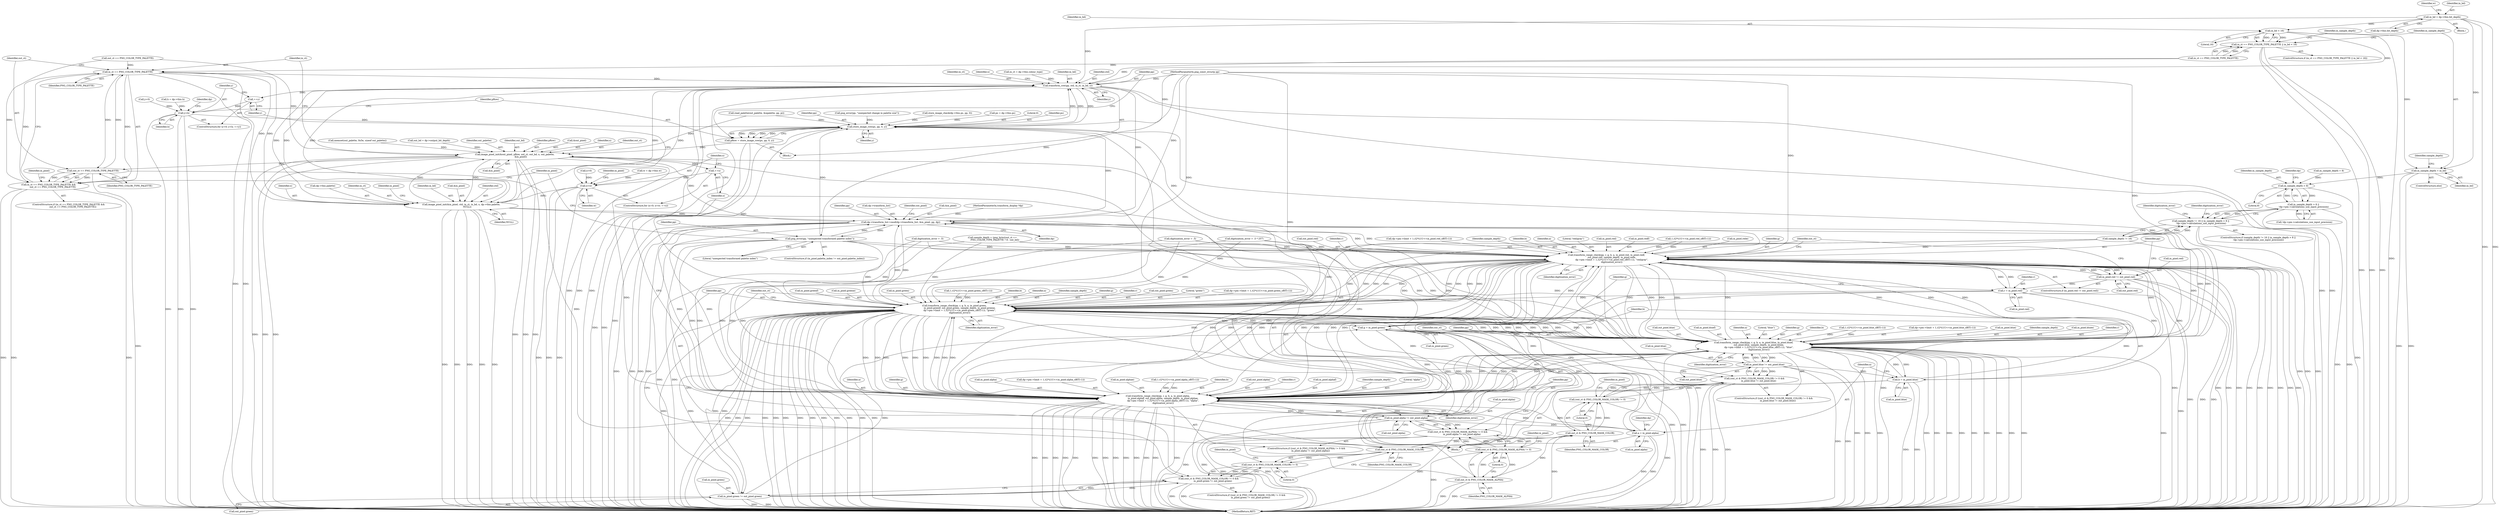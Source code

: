 digraph "0_Android_9d4853418ab2f754c2b63e091c29c5529b8b86ca_148@pointer" {
"1000138" [label="(Call,in_bd = dp->this.bit_depth)"];
"1000282" [label="(Call,in_bd < 16)"];
"1000278" [label="(Call,in_ct == PNG_COLOR_TYPE_PALETTE || in_bd < 16)"];
"1000289" [label="(Call,in_sample_depth = in_bd)"];
"1000298" [label="(Call,in_sample_depth > 8)"];
"1000297" [label="(Call,in_sample_depth > 8 ||\n !dp->pm->calculations_use_input_precision)"];
"1000293" [label="(Call,sample_depth != 16 || in_sample_depth > 8 ||\n !dp->pm->calculations_use_input_precision)"];
"1000336" [label="(Call,transform_row(pp, std, in_ct, in_bd, y))"];
"1000323" [label="(Call,++y)"];
"1000320" [label="(Call,y<h)"];
"1000329" [label="(Call,store_image_row(ps, pp, 0, y))"];
"1000327" [label="(Call,pRow = store_image_row(ps, pp, 0, y))"];
"1000426" [label="(Call,image_pixel_init(&out_pixel, pRow, out_ct, out_bd, x, out_palette,\n                 &in_pixel))"];
"1000349" [label="(Call,++x)"];
"1000346" [label="(Call,x<w)"];
"1000358" [label="(Call,image_pixel_init(&in_pixel, std, in_ct, in_bd, x, dp->this.palette,\n                 NULL))"];
"1000418" [label="(Call,dp->transform_list->mod(dp->transform_list, &in_pixel, pp, dp))"];
"1000453" [label="(Call,png_error(pp, \"unexpected transformed palette index\"))"];
"1000464" [label="(Call,transform_range_check(pp, r, g, b, a, in_pixel.red, in_pixel.redf,\n               out_pixel.red, sample_depth, in_pixel.rede,\n               dp->pm->limit + 1./(2*((1U<<in_pixel.red_sBIT)-1)), \"red/gray\",\n               digitization_error))"];
"1000398" [label="(Call,r = in_pixel.red)"];
"1000516" [label="(Call,transform_range_check(pp, r, g, b, a, in_pixel.green,\n               in_pixel.greenf, out_pixel.green, sample_depth, in_pixel.greene,\n               dp->pm->limit + 1./(2*((1U<<in_pixel.green_sBIT)-1)), \"green\",\n               digitization_error))"];
"1000403" [label="(Call,g = in_pixel.green)"];
"1000568" [label="(Call,transform_range_check(pp, r, g, b, a, in_pixel.blue, in_pixel.bluef,\n               out_pixel.blue, sample_depth, in_pixel.bluee,\n               dp->pm->limit + 1./(2*((1U<<in_pixel.blue_sBIT)-1)), \"blue\",\n               digitization_error))"];
"1000408" [label="(Call,b = in_pixel.blue)"];
"1000620" [label="(Call,transform_range_check(pp, r, g, b, a, in_pixel.alpha,\n               in_pixel.alphaf, out_pixel.alpha, sample_depth, in_pixel.alphae,\n               dp->pm->limit + 1./(2*((1U<<in_pixel.alpha_sBIT)-1)), \"alpha\",\n               digitization_error))"];
"1000413" [label="(Call,a = in_pixel.alpha)"];
"1000613" [label="(Call,in_pixel.alpha != out_pixel.alpha)"];
"1000607" [label="(Call,(out_ct & PNG_COLOR_MASK_ALPHA) != 0 &&\n            in_pixel.alpha != out_pixel.alpha)"];
"1000561" [label="(Call,in_pixel.blue != out_pixel.blue)"];
"1000555" [label="(Call,(out_ct & PNG_COLOR_MASK_COLOR) != 0 &&\n            in_pixel.blue != out_pixel.blue)"];
"1000509" [label="(Call,in_pixel.green != out_pixel.green)"];
"1000503" [label="(Call,(out_ct & PNG_COLOR_MASK_COLOR) != 0 &&\n            in_pixel.green != out_pixel.green)"];
"1000457" [label="(Call,in_pixel.red != out_pixel.red)"];
"1000438" [label="(Call,in_ct == PNG_COLOR_TYPE_PALETTE)"];
"1000437" [label="(Call,in_ct == PNG_COLOR_TYPE_PALETTE &&\n            out_ct == PNG_COLOR_TYPE_PALETTE)"];
"1000441" [label="(Call,out_ct == PNG_COLOR_TYPE_PALETTE)"];
"1000505" [label="(Call,out_ct & PNG_COLOR_MASK_COLOR)"];
"1000504" [label="(Call,(out_ct & PNG_COLOR_MASK_COLOR) != 0)"];
"1000557" [label="(Call,out_ct & PNG_COLOR_MASK_COLOR)"];
"1000556" [label="(Call,(out_ct & PNG_COLOR_MASK_COLOR) != 0)"];
"1000609" [label="(Call,out_ct & PNG_COLOR_MASK_ALPHA)"];
"1000608" [label="(Call,(out_ct & PNG_COLOR_MASK_ALPHA) != 0)"];
"1000288" [label="(ControlStructure,else)"];
"1000300" [label="(Literal,8)"];
"1000301" [label="(Call,!dp->pm->calculations_use_input_precision)"];
"1000333" [label="(Identifier,y)"];
"1000580" [label="(Call,out_pixel.blue)"];
"1000556" [label="(Call,(out_ct & PNG_COLOR_MASK_COLOR) != 0)"];
"1000458" [label="(Call,in_pixel.red)"];
"1000467" [label="(Identifier,g)"];
"1000140" [label="(Call,dp->this.bit_depth)"];
"1000365" [label="(Call,dp->this.palette)"];
"1000327" [label="(Call,pRow = store_image_row(ps, pp, 0, y))"];
"1000320" [label="(Call,y<h)"];
"1000617" [label="(Call,out_pixel.alpha)"];
"1000507" [label="(Identifier,PNG_COLOR_MASK_COLOR)"];
"1000408" [label="(Call,b = in_pixel.blue)"];
"1000341" [label="(Identifier,y)"];
"1000427" [label="(Call,&out_pixel)"];
"1000476" [label="(Call,out_pixel.red)"];
"1000513" [label="(Call,out_pixel.green)"];
"1000568" [label="(Call,transform_range_check(pp, r, g, b, a, in_pixel.blue, in_pixel.bluef,\n               out_pixel.blue, sample_depth, in_pixel.bluee,\n               dp->pm->limit + 1./(2*((1U<<in_pixel.blue_sBIT)-1)), \"blue\",\n               digitization_error))"];
"1000311" [label="(Call,digitization_error = .5 * 257)"];
"1000625" [label="(Identifier,a)"];
"1000506" [label="(Identifier,out_ct)"];
"1000434" [label="(Call,&in_pixel)"];
"1000615" [label="(Identifier,in_pixel)"];
"1000563" [label="(Identifier,in_pixel)"];
"1000238" [label="(Call,out_ct == PNG_COLOR_TYPE_PALETTE)"];
"1000516" [label="(Call,transform_range_check(pp, r, g, b, a, in_pixel.green,\n               in_pixel.greenf, out_pixel.green, sample_depth, in_pixel.greene,\n               dp->pm->limit + 1./(2*((1U<<in_pixel.green_sBIT)-1)), \"green\",\n               digitization_error))"];
"1000317" [label="(Call,y=0)"];
"1000295" [label="(Identifier,sample_depth)"];
"1000541" [label="(Call,1./(2*((1U<<in_pixel.green_sBIT)-1)))"];
"1000349" [label="(Call,++x)"];
"1000293" [label="(Call,sample_depth != 16 || in_sample_depth > 8 ||\n !dp->pm->calculations_use_input_precision)"];
"1000561" [label="(Call,in_pixel.blue != out_pixel.blue)"];
"1000466" [label="(Identifier,r)"];
"1000249" [label="(Call,read_palette(out_palette, &npalette, pp, pi))"];
"1000121" [label="(Block,)"];
"1000614" [label="(Call,in_pixel.alpha)"];
"1000520" [label="(Identifier,b)"];
"1000577" [label="(Call,in_pixel.bluef)"];
"1000461" [label="(Call,out_pixel.red)"];
"1000323" [label="(Call,++y)"];
"1000662" [label="(Identifier,dp)"];
"1000432" [label="(Identifier,x)"];
"1000337" [label="(Identifier,pp)"];
"1000290" [label="(Identifier,in_sample_depth)"];
"1000322" [label="(Identifier,h)"];
"1000611" [label="(Identifier,PNG_COLOR_MASK_ALPHA)"];
"1000400" [label="(Call,in_pixel.red)"];
"1000266" [label="(Call,digitization_error = .5)"];
"1000483" [label="(Call,dp->pm->limit + 1./(2*((1U<<in_pixel.red_sBIT)-1)))"];
"1000573" [label="(Identifier,a)"];
"1000465" [label="(Identifier,pp)"];
"1000284" [label="(Literal,16)"];
"1000604" [label="(Literal,\"blue\")"];
"1000346" [label="(Call,x<w)"];
"1000362" [label="(Identifier,in_ct)"];
"1000294" [label="(Call,sample_depth != 16)"];
"1000623" [label="(Identifier,g)"];
"1000555" [label="(Call,(out_ct & PNG_COLOR_MASK_COLOR) != 0 &&\n            in_pixel.blue != out_pixel.blue)"];
"1000331" [label="(Identifier,pp)"];
"1000263" [label="(Call,png_error(pp, \"unexpected change in palette size\"))"];
"1000479" [label="(Identifier,sample_depth)"];
"1000621" [label="(Identifier,pp)"];
"1000229" [label="(Call,store_image_check(dp->this.ps, pp, 0))"];
"1000571" [label="(Identifier,g)"];
"1000437" [label="(Call,in_ct == PNG_COLOR_TYPE_PALETTE &&\n            out_ct == PNG_COLOR_TYPE_PALETTE)"];
"1000626" [label="(Call,in_pixel.alpha)"];
"1000440" [label="(Identifier,PNG_COLOR_TYPE_PALETTE)"];
"1000442" [label="(Identifier,out_ct)"];
"1000443" [label="(Identifier,PNG_COLOR_TYPE_PALETTE)"];
"1000358" [label="(Call,image_pixel_init(&in_pixel, std, in_ct, in_bd, x, dp->this.palette,\n                 NULL))"];
"1000572" [label="(Identifier,b)"];
"1000639" [label="(Call,dp->pm->limit + 1./(2*((1U<<in_pixel.alpha_sBIT)-1)))"];
"1000410" [label="(Call,in_pixel.blue)"];
"1000511" [label="(Identifier,in_pixel)"];
"1000321" [label="(Identifier,y)"];
"1000455" [label="(Literal,\"unexpected transformed palette index\")"];
"1000343" [label="(Call,x=0)"];
"1000593" [label="(Call,1./(2*((1U<<in_pixel.blue_sBIT)-1)))"];
"1000328" [label="(Identifier,pRow)"];
"1000278" [label="(Call,in_ct == PNG_COLOR_TYPE_PALETTE || in_bd < 16)"];
"1000502" [label="(ControlStructure,if ((out_ct & PNG_COLOR_MASK_COLOR) != 0 &&\n            in_pixel.green != out_pixel.green))"];
"1000298" [label="(Call,in_sample_depth > 8)"];
"1000424" [label="(Identifier,pp)"];
"1000439" [label="(Identifier,in_ct)"];
"1000558" [label="(Identifier,out_ct)"];
"1000553" [label="(Identifier,digitization_error)"];
"1000430" [label="(Identifier,out_ct)"];
"1000468" [label="(Identifier,b)"];
"1000510" [label="(Call,in_pixel.green)"];
"1000272" [label="(Call,memset(out_palette, 0x5e, sizeof out_palette))"];
"1000667" [label="(MethodReturn,RET)"];
"1000419" [label="(Call,dp->transform_list)"];
"1000168" [label="(Call,out_bd = dp->output_bit_depth)"];
"1000297" [label="(Call,in_sample_depth > 8 ||\n !dp->pm->calculations_use_input_precision)"];
"1000373" [label="(Identifier,in_pixel)"];
"1000501" [label="(Identifier,digitization_error)"];
"1000587" [label="(Call,dp->pm->limit + 1./(2*((1U<<in_pixel.blue_sBIT)-1)))"];
"1000636" [label="(Call,in_pixel.alphae)"];
"1000517" [label="(Identifier,pp)"];
"1000360" [label="(Identifier,in_pixel)"];
"1000282" [label="(Call,in_bd < 16)"];
"1000147" [label="(Identifier,w)"];
"1000370" [label="(Identifier,NULL)"];
"1000344" [label="(Identifier,x)"];
"1000329" [label="(Call,store_image_row(ps, pp, 0, y))"];
"1000363" [label="(Identifier,in_bd)"];
"1000521" [label="(Identifier,a)"];
"1000531" [label="(Identifier,sample_depth)"];
"1000554" [label="(ControlStructure,if ((out_ct & PNG_COLOR_MASK_COLOR) != 0 &&\n            in_pixel.blue != out_pixel.blue))"];
"1000503" [label="(Call,(out_ct & PNG_COLOR_MASK_COLOR) != 0 &&\n            in_pixel.green != out_pixel.green)"];
"1000415" [label="(Call,in_pixel.alpha)"];
"1000289" [label="(Call,in_sample_depth = in_bd)"];
"1000425" [label="(Identifier,dp)"];
"1000420" [label="(Identifier,dp)"];
"1000519" [label="(Identifier,g)"];
"1000130" [label="(Call,in_ct = dp->this.colour_type)"];
"1000347" [label="(Identifier,x)"];
"1000146" [label="(Call,w = dp->this.w)"];
"1000518" [label="(Identifier,r)"];
"1000340" [label="(Identifier,in_bd)"];
"1000433" [label="(Identifier,out_palette)"];
"1000459" [label="(Identifier,in_pixel)"];
"1000414" [label="(Identifier,a)"];
"1000139" [label="(Identifier,in_bd)"];
"1000426" [label="(Call,image_pixel_init(&out_pixel, pRow, out_ct, out_bd, x, out_palette,\n                 &in_pixel))"];
"1000348" [label="(Identifier,w)"];
"1000409" [label="(Identifier,b)"];
"1000606" [label="(ControlStructure,if ((out_ct & PNG_COLOR_MASK_ALPHA) != 0 &&\n            in_pixel.alpha != out_pixel.alpha))"];
"1000413" [label="(Call,a = in_pixel.alpha)"];
"1000445" [label="(ControlStructure,if (in_pixel.palette_index != out_pixel.palette_index))"];
"1000403" [label="(Call,g = in_pixel.green)"];
"1000645" [label="(Call,1./(2*((1U<<in_pixel.alpha_sBIT)-1)))"];
"1000505" [label="(Call,out_ct & PNG_COLOR_MASK_COLOR)"];
"1000338" [label="(Identifier,std)"];
"1000612" [label="(Literal,0)"];
"1000119" [label="(MethodParameterIn,png_const_structp pp)"];
"1000418" [label="(Call,dp->transform_list->mod(dp->transform_list, &in_pixel, pp, dp))"];
"1000299" [label="(Identifier,in_sample_depth)"];
"1000283" [label="(Identifier,in_bd)"];
"1000469" [label="(Identifier,a)"];
"1000500" [label="(Literal,\"red/gray\")"];
"1000509" [label="(Call,in_pixel.green != out_pixel.green)"];
"1000399" [label="(Identifier,r)"];
"1000431" [label="(Identifier,out_bd)"];
"1000620" [label="(Call,transform_range_check(pp, r, g, b, a, in_pixel.alpha,\n               in_pixel.alphaf, out_pixel.alpha, sample_depth, in_pixel.alphae,\n               dp->pm->limit + 1./(2*((1U<<in_pixel.alpha_sBIT)-1)), \"alpha\",\n               digitization_error))"];
"1000528" [label="(Call,out_pixel.green)"];
"1000552" [label="(Literal,\"green\")"];
"1000339" [label="(Identifier,in_ct)"];
"1000324" [label="(Identifier,y)"];
"1000470" [label="(Call,in_pixel.red)"];
"1000359" [label="(Call,&in_pixel)"];
"1000624" [label="(Identifier,b)"];
"1000632" [label="(Call,out_pixel.alpha)"];
"1000562" [label="(Call,in_pixel.blue)"];
"1000304" [label="(Identifier,dp)"];
"1000404" [label="(Identifier,g)"];
"1000560" [label="(Literal,0)"];
"1000428" [label="(Identifier,out_pixel)"];
"1000325" [label="(Block,)"];
"1000622" [label="(Identifier,r)"];
"1000473" [label="(Call,in_pixel.redf)"];
"1000565" [label="(Call,out_pixel.blue)"];
"1000307" [label="(Call,digitization_error = .5)"];
"1000422" [label="(Call,&in_pixel)"];
"1000138" [label="(Call,in_bd = dp->this.bit_depth)"];
"1000350" [label="(Identifier,x)"];
"1000429" [label="(Identifier,pRow)"];
"1000629" [label="(Call,in_pixel.alphaf)"];
"1000557" [label="(Call,out_ct & PNG_COLOR_MASK_COLOR)"];
"1000174" [label="(Call,sample_depth = (png_byte)(out_ct ==\n       PNG_COLOR_TYPE_PALETTE ? 8 : out_bd))"];
"1000535" [label="(Call,dp->pm->limit + 1./(2*((1U<<in_pixel.green_sBIT)-1)))"];
"1000574" [label="(Call,in_pixel.blue)"];
"1000525" [label="(Call,in_pixel.greenf)"];
"1000285" [label="(Call,in_sample_depth = 8)"];
"1000292" [label="(ControlStructure,if (sample_depth != 16 || in_sample_depth > 8 ||\n !dp->pm->calculations_use_input_precision))"];
"1000610" [label="(Identifier,out_ct)"];
"1000657" [label="(Identifier,digitization_error)"];
"1000448" [label="(Identifier,in_pixel)"];
"1000456" [label="(ControlStructure,if (in_pixel.red != out_pixel.red))"];
"1000291" [label="(Identifier,in_bd)"];
"1000342" [label="(ControlStructure,for (x=0; x<w; ++x))"];
"1000398" [label="(Call,r = in_pixel.red)"];
"1000583" [label="(Identifier,sample_depth)"];
"1000489" [label="(Call,1./(2*((1U<<in_pixel.red_sBIT)-1)))"];
"1000308" [label="(Identifier,digitization_error)"];
"1000504" [label="(Call,(out_ct & PNG_COLOR_MASK_COLOR) != 0)"];
"1000457" [label="(Call,in_pixel.red != out_pixel.red)"];
"1000405" [label="(Call,in_pixel.green)"];
"1000438" [label="(Call,in_ct == PNG_COLOR_TYPE_PALETTE)"];
"1000454" [label="(Identifier,pp)"];
"1000613" [label="(Call,in_pixel.alpha != out_pixel.alpha)"];
"1000635" [label="(Identifier,sample_depth)"];
"1000312" [label="(Identifier,digitization_error)"];
"1000609" [label="(Call,out_ct & PNG_COLOR_MASK_ALPHA)"];
"1000584" [label="(Call,in_pixel.bluee)"];
"1000453" [label="(Call,png_error(pp, \"unexpected transformed palette index\"))"];
"1000569" [label="(Identifier,pp)"];
"1000441" [label="(Call,out_ct == PNG_COLOR_TYPE_PALETTE)"];
"1000436" [label="(ControlStructure,if (in_ct == PNG_COLOR_TYPE_PALETTE &&\n            out_ct == PNG_COLOR_TYPE_PALETTE))"];
"1000122" [label="(Call,ps = dp->this.ps)"];
"1000605" [label="(Identifier,digitization_error)"];
"1000279" [label="(Call,in_ct == PNG_COLOR_TYPE_PALETTE)"];
"1000480" [label="(Call,in_pixel.rede)"];
"1000508" [label="(Literal,0)"];
"1000336" [label="(Call,transform_row(pp, std, in_ct, in_bd, y))"];
"1000464" [label="(Call,transform_range_check(pp, r, g, b, a, in_pixel.red, in_pixel.redf,\n               out_pixel.red, sample_depth, in_pixel.rede,\n               dp->pm->limit + 1./(2*((1U<<in_pixel.red_sBIT)-1)), \"red/gray\",\n               digitization_error))"];
"1000607" [label="(Call,(out_ct & PNG_COLOR_MASK_ALPHA) != 0 &&\n            in_pixel.alpha != out_pixel.alpha)"];
"1000570" [label="(Identifier,r)"];
"1000361" [label="(Identifier,std)"];
"1000286" [label="(Identifier,in_sample_depth)"];
"1000332" [label="(Literal,0)"];
"1000330" [label="(Identifier,ps)"];
"1000154" [label="(Call,h = dp->this.h)"];
"1000118" [label="(MethodParameterIn,transform_display *dp)"];
"1000559" [label="(Identifier,PNG_COLOR_MASK_COLOR)"];
"1000316" [label="(ControlStructure,for (y=0; y<h; ++y))"];
"1000277" [label="(ControlStructure,if (in_ct == PNG_COLOR_TYPE_PALETTE || in_bd < 16))"];
"1000532" [label="(Call,in_pixel.greene)"];
"1000351" [label="(Block,)"];
"1000656" [label="(Literal,\"alpha\")"];
"1000608" [label="(Call,(out_ct & PNG_COLOR_MASK_ALPHA) != 0)"];
"1000522" [label="(Call,in_pixel.green)"];
"1000364" [label="(Identifier,x)"];
"1000138" -> "1000121"  [label="AST: "];
"1000138" -> "1000140"  [label="CFG: "];
"1000139" -> "1000138"  [label="AST: "];
"1000140" -> "1000138"  [label="AST: "];
"1000147" -> "1000138"  [label="CFG: "];
"1000138" -> "1000667"  [label="DDG: "];
"1000138" -> "1000667"  [label="DDG: "];
"1000138" -> "1000282"  [label="DDG: "];
"1000138" -> "1000289"  [label="DDG: "];
"1000138" -> "1000336"  [label="DDG: "];
"1000282" -> "1000278"  [label="AST: "];
"1000282" -> "1000284"  [label="CFG: "];
"1000283" -> "1000282"  [label="AST: "];
"1000284" -> "1000282"  [label="AST: "];
"1000278" -> "1000282"  [label="CFG: "];
"1000282" -> "1000667"  [label="DDG: "];
"1000282" -> "1000278"  [label="DDG: "];
"1000282" -> "1000278"  [label="DDG: "];
"1000282" -> "1000289"  [label="DDG: "];
"1000282" -> "1000336"  [label="DDG: "];
"1000278" -> "1000277"  [label="AST: "];
"1000278" -> "1000279"  [label="CFG: "];
"1000279" -> "1000278"  [label="AST: "];
"1000286" -> "1000278"  [label="CFG: "];
"1000290" -> "1000278"  [label="CFG: "];
"1000278" -> "1000667"  [label="DDG: "];
"1000278" -> "1000667"  [label="DDG: "];
"1000278" -> "1000667"  [label="DDG: "];
"1000279" -> "1000278"  [label="DDG: "];
"1000279" -> "1000278"  [label="DDG: "];
"1000289" -> "1000288"  [label="AST: "];
"1000289" -> "1000291"  [label="CFG: "];
"1000290" -> "1000289"  [label="AST: "];
"1000291" -> "1000289"  [label="AST: "];
"1000295" -> "1000289"  [label="CFG: "];
"1000289" -> "1000667"  [label="DDG: "];
"1000289" -> "1000667"  [label="DDG: "];
"1000289" -> "1000298"  [label="DDG: "];
"1000298" -> "1000297"  [label="AST: "];
"1000298" -> "1000300"  [label="CFG: "];
"1000299" -> "1000298"  [label="AST: "];
"1000300" -> "1000298"  [label="AST: "];
"1000304" -> "1000298"  [label="CFG: "];
"1000297" -> "1000298"  [label="CFG: "];
"1000298" -> "1000667"  [label="DDG: "];
"1000298" -> "1000297"  [label="DDG: "];
"1000298" -> "1000297"  [label="DDG: "];
"1000285" -> "1000298"  [label="DDG: "];
"1000297" -> "1000293"  [label="AST: "];
"1000297" -> "1000301"  [label="CFG: "];
"1000301" -> "1000297"  [label="AST: "];
"1000293" -> "1000297"  [label="CFG: "];
"1000297" -> "1000667"  [label="DDG: "];
"1000297" -> "1000667"  [label="DDG: "];
"1000297" -> "1000293"  [label="DDG: "];
"1000297" -> "1000293"  [label="DDG: "];
"1000301" -> "1000297"  [label="DDG: "];
"1000293" -> "1000292"  [label="AST: "];
"1000293" -> "1000294"  [label="CFG: "];
"1000294" -> "1000293"  [label="AST: "];
"1000308" -> "1000293"  [label="CFG: "];
"1000312" -> "1000293"  [label="CFG: "];
"1000293" -> "1000667"  [label="DDG: "];
"1000293" -> "1000667"  [label="DDG: "];
"1000293" -> "1000667"  [label="DDG: "];
"1000294" -> "1000293"  [label="DDG: "];
"1000294" -> "1000293"  [label="DDG: "];
"1000336" -> "1000325"  [label="AST: "];
"1000336" -> "1000341"  [label="CFG: "];
"1000337" -> "1000336"  [label="AST: "];
"1000338" -> "1000336"  [label="AST: "];
"1000339" -> "1000336"  [label="AST: "];
"1000340" -> "1000336"  [label="AST: "];
"1000341" -> "1000336"  [label="AST: "];
"1000344" -> "1000336"  [label="CFG: "];
"1000336" -> "1000667"  [label="DDG: "];
"1000336" -> "1000667"  [label="DDG: "];
"1000336" -> "1000667"  [label="DDG: "];
"1000336" -> "1000667"  [label="DDG: "];
"1000336" -> "1000667"  [label="DDG: "];
"1000336" -> "1000323"  [label="DDG: "];
"1000336" -> "1000329"  [label="DDG: "];
"1000329" -> "1000336"  [label="DDG: "];
"1000329" -> "1000336"  [label="DDG: "];
"1000119" -> "1000336"  [label="DDG: "];
"1000358" -> "1000336"  [label="DDG: "];
"1000358" -> "1000336"  [label="DDG: "];
"1000279" -> "1000336"  [label="DDG: "];
"1000438" -> "1000336"  [label="DDG: "];
"1000130" -> "1000336"  [label="DDG: "];
"1000336" -> "1000358"  [label="DDG: "];
"1000336" -> "1000358"  [label="DDG: "];
"1000336" -> "1000358"  [label="DDG: "];
"1000336" -> "1000418"  [label="DDG: "];
"1000323" -> "1000316"  [label="AST: "];
"1000323" -> "1000324"  [label="CFG: "];
"1000324" -> "1000323"  [label="AST: "];
"1000321" -> "1000323"  [label="CFG: "];
"1000323" -> "1000320"  [label="DDG: "];
"1000320" -> "1000316"  [label="AST: "];
"1000320" -> "1000322"  [label="CFG: "];
"1000321" -> "1000320"  [label="AST: "];
"1000322" -> "1000320"  [label="AST: "];
"1000328" -> "1000320"  [label="CFG: "];
"1000662" -> "1000320"  [label="CFG: "];
"1000320" -> "1000667"  [label="DDG: "];
"1000320" -> "1000667"  [label="DDG: "];
"1000320" -> "1000667"  [label="DDG: "];
"1000317" -> "1000320"  [label="DDG: "];
"1000154" -> "1000320"  [label="DDG: "];
"1000320" -> "1000329"  [label="DDG: "];
"1000329" -> "1000327"  [label="AST: "];
"1000329" -> "1000333"  [label="CFG: "];
"1000330" -> "1000329"  [label="AST: "];
"1000331" -> "1000329"  [label="AST: "];
"1000332" -> "1000329"  [label="AST: "];
"1000333" -> "1000329"  [label="AST: "];
"1000327" -> "1000329"  [label="CFG: "];
"1000329" -> "1000667"  [label="DDG: "];
"1000329" -> "1000327"  [label="DDG: "];
"1000329" -> "1000327"  [label="DDG: "];
"1000329" -> "1000327"  [label="DDG: "];
"1000329" -> "1000327"  [label="DDG: "];
"1000122" -> "1000329"  [label="DDG: "];
"1000620" -> "1000329"  [label="DDG: "];
"1000263" -> "1000329"  [label="DDG: "];
"1000418" -> "1000329"  [label="DDG: "];
"1000453" -> "1000329"  [label="DDG: "];
"1000568" -> "1000329"  [label="DDG: "];
"1000464" -> "1000329"  [label="DDG: "];
"1000249" -> "1000329"  [label="DDG: "];
"1000229" -> "1000329"  [label="DDG: "];
"1000516" -> "1000329"  [label="DDG: "];
"1000119" -> "1000329"  [label="DDG: "];
"1000327" -> "1000325"  [label="AST: "];
"1000328" -> "1000327"  [label="AST: "];
"1000337" -> "1000327"  [label="CFG: "];
"1000327" -> "1000667"  [label="DDG: "];
"1000327" -> "1000667"  [label="DDG: "];
"1000327" -> "1000426"  [label="DDG: "];
"1000426" -> "1000351"  [label="AST: "];
"1000426" -> "1000434"  [label="CFG: "];
"1000427" -> "1000426"  [label="AST: "];
"1000429" -> "1000426"  [label="AST: "];
"1000430" -> "1000426"  [label="AST: "];
"1000431" -> "1000426"  [label="AST: "];
"1000432" -> "1000426"  [label="AST: "];
"1000433" -> "1000426"  [label="AST: "];
"1000434" -> "1000426"  [label="AST: "];
"1000439" -> "1000426"  [label="CFG: "];
"1000426" -> "1000667"  [label="DDG: "];
"1000426" -> "1000667"  [label="DDG: "];
"1000426" -> "1000667"  [label="DDG: "];
"1000426" -> "1000667"  [label="DDG: "];
"1000426" -> "1000667"  [label="DDG: "];
"1000426" -> "1000667"  [label="DDG: "];
"1000426" -> "1000349"  [label="DDG: "];
"1000426" -> "1000358"  [label="DDG: "];
"1000238" -> "1000426"  [label="DDG: "];
"1000609" -> "1000426"  [label="DDG: "];
"1000168" -> "1000426"  [label="DDG: "];
"1000358" -> "1000426"  [label="DDG: "];
"1000272" -> "1000426"  [label="DDG: "];
"1000249" -> "1000426"  [label="DDG: "];
"1000418" -> "1000426"  [label="DDG: "];
"1000426" -> "1000441"  [label="DDG: "];
"1000426" -> "1000505"  [label="DDG: "];
"1000349" -> "1000342"  [label="AST: "];
"1000349" -> "1000350"  [label="CFG: "];
"1000350" -> "1000349"  [label="AST: "];
"1000347" -> "1000349"  [label="CFG: "];
"1000349" -> "1000346"  [label="DDG: "];
"1000346" -> "1000342"  [label="AST: "];
"1000346" -> "1000348"  [label="CFG: "];
"1000347" -> "1000346"  [label="AST: "];
"1000348" -> "1000346"  [label="AST: "];
"1000360" -> "1000346"  [label="CFG: "];
"1000324" -> "1000346"  [label="CFG: "];
"1000346" -> "1000667"  [label="DDG: "];
"1000346" -> "1000667"  [label="DDG: "];
"1000346" -> "1000667"  [label="DDG: "];
"1000343" -> "1000346"  [label="DDG: "];
"1000146" -> "1000346"  [label="DDG: "];
"1000346" -> "1000358"  [label="DDG: "];
"1000358" -> "1000351"  [label="AST: "];
"1000358" -> "1000370"  [label="CFG: "];
"1000359" -> "1000358"  [label="AST: "];
"1000361" -> "1000358"  [label="AST: "];
"1000362" -> "1000358"  [label="AST: "];
"1000363" -> "1000358"  [label="AST: "];
"1000364" -> "1000358"  [label="AST: "];
"1000365" -> "1000358"  [label="AST: "];
"1000370" -> "1000358"  [label="AST: "];
"1000373" -> "1000358"  [label="CFG: "];
"1000358" -> "1000667"  [label="DDG: "];
"1000358" -> "1000667"  [label="DDG: "];
"1000358" -> "1000667"  [label="DDG: "];
"1000358" -> "1000667"  [label="DDG: "];
"1000358" -> "1000667"  [label="DDG: "];
"1000438" -> "1000358"  [label="DDG: "];
"1000358" -> "1000418"  [label="DDG: "];
"1000358" -> "1000438"  [label="DDG: "];
"1000418" -> "1000351"  [label="AST: "];
"1000418" -> "1000425"  [label="CFG: "];
"1000419" -> "1000418"  [label="AST: "];
"1000422" -> "1000418"  [label="AST: "];
"1000424" -> "1000418"  [label="AST: "];
"1000425" -> "1000418"  [label="AST: "];
"1000428" -> "1000418"  [label="CFG: "];
"1000418" -> "1000667"  [label="DDG: "];
"1000418" -> "1000667"  [label="DDG: "];
"1000418" -> "1000667"  [label="DDG: "];
"1000418" -> "1000667"  [label="DDG: "];
"1000620" -> "1000418"  [label="DDG: "];
"1000453" -> "1000418"  [label="DDG: "];
"1000568" -> "1000418"  [label="DDG: "];
"1000464" -> "1000418"  [label="DDG: "];
"1000516" -> "1000418"  [label="DDG: "];
"1000119" -> "1000418"  [label="DDG: "];
"1000118" -> "1000418"  [label="DDG: "];
"1000418" -> "1000453"  [label="DDG: "];
"1000418" -> "1000464"  [label="DDG: "];
"1000418" -> "1000516"  [label="DDG: "];
"1000418" -> "1000568"  [label="DDG: "];
"1000418" -> "1000620"  [label="DDG: "];
"1000453" -> "1000445"  [label="AST: "];
"1000453" -> "1000455"  [label="CFG: "];
"1000454" -> "1000453"  [label="AST: "];
"1000455" -> "1000453"  [label="AST: "];
"1000459" -> "1000453"  [label="CFG: "];
"1000453" -> "1000667"  [label="DDG: "];
"1000453" -> "1000667"  [label="DDG: "];
"1000119" -> "1000453"  [label="DDG: "];
"1000453" -> "1000464"  [label="DDG: "];
"1000453" -> "1000516"  [label="DDG: "];
"1000453" -> "1000568"  [label="DDG: "];
"1000453" -> "1000620"  [label="DDG: "];
"1000464" -> "1000456"  [label="AST: "];
"1000464" -> "1000501"  [label="CFG: "];
"1000465" -> "1000464"  [label="AST: "];
"1000466" -> "1000464"  [label="AST: "];
"1000467" -> "1000464"  [label="AST: "];
"1000468" -> "1000464"  [label="AST: "];
"1000469" -> "1000464"  [label="AST: "];
"1000470" -> "1000464"  [label="AST: "];
"1000473" -> "1000464"  [label="AST: "];
"1000476" -> "1000464"  [label="AST: "];
"1000479" -> "1000464"  [label="AST: "];
"1000480" -> "1000464"  [label="AST: "];
"1000483" -> "1000464"  [label="AST: "];
"1000500" -> "1000464"  [label="AST: "];
"1000501" -> "1000464"  [label="AST: "];
"1000506" -> "1000464"  [label="CFG: "];
"1000464" -> "1000667"  [label="DDG: "];
"1000464" -> "1000667"  [label="DDG: "];
"1000464" -> "1000667"  [label="DDG: "];
"1000464" -> "1000667"  [label="DDG: "];
"1000464" -> "1000667"  [label="DDG: "];
"1000464" -> "1000667"  [label="DDG: "];
"1000464" -> "1000667"  [label="DDG: "];
"1000464" -> "1000667"  [label="DDG: "];
"1000464" -> "1000667"  [label="DDG: "];
"1000464" -> "1000667"  [label="DDG: "];
"1000464" -> "1000667"  [label="DDG: "];
"1000464" -> "1000667"  [label="DDG: "];
"1000464" -> "1000667"  [label="DDG: "];
"1000464" -> "1000398"  [label="DDG: "];
"1000464" -> "1000457"  [label="DDG: "];
"1000464" -> "1000457"  [label="DDG: "];
"1000119" -> "1000464"  [label="DDG: "];
"1000398" -> "1000464"  [label="DDG: "];
"1000403" -> "1000464"  [label="DDG: "];
"1000408" -> "1000464"  [label="DDG: "];
"1000413" -> "1000464"  [label="DDG: "];
"1000457" -> "1000464"  [label="DDG: "];
"1000457" -> "1000464"  [label="DDG: "];
"1000568" -> "1000464"  [label="DDG: "];
"1000568" -> "1000464"  [label="DDG: "];
"1000516" -> "1000464"  [label="DDG: "];
"1000516" -> "1000464"  [label="DDG: "];
"1000620" -> "1000464"  [label="DDG: "];
"1000620" -> "1000464"  [label="DDG: "];
"1000294" -> "1000464"  [label="DDG: "];
"1000174" -> "1000464"  [label="DDG: "];
"1000489" -> "1000464"  [label="DDG: "];
"1000489" -> "1000464"  [label="DDG: "];
"1000266" -> "1000464"  [label="DDG: "];
"1000307" -> "1000464"  [label="DDG: "];
"1000311" -> "1000464"  [label="DDG: "];
"1000464" -> "1000516"  [label="DDG: "];
"1000464" -> "1000516"  [label="DDG: "];
"1000464" -> "1000516"  [label="DDG: "];
"1000464" -> "1000516"  [label="DDG: "];
"1000464" -> "1000516"  [label="DDG: "];
"1000464" -> "1000516"  [label="DDG: "];
"1000464" -> "1000516"  [label="DDG: "];
"1000464" -> "1000568"  [label="DDG: "];
"1000464" -> "1000568"  [label="DDG: "];
"1000464" -> "1000568"  [label="DDG: "];
"1000464" -> "1000568"  [label="DDG: "];
"1000464" -> "1000568"  [label="DDG: "];
"1000464" -> "1000568"  [label="DDG: "];
"1000464" -> "1000568"  [label="DDG: "];
"1000464" -> "1000620"  [label="DDG: "];
"1000464" -> "1000620"  [label="DDG: "];
"1000464" -> "1000620"  [label="DDG: "];
"1000464" -> "1000620"  [label="DDG: "];
"1000464" -> "1000620"  [label="DDG: "];
"1000464" -> "1000620"  [label="DDG: "];
"1000464" -> "1000620"  [label="DDG: "];
"1000398" -> "1000351"  [label="AST: "];
"1000398" -> "1000400"  [label="CFG: "];
"1000399" -> "1000398"  [label="AST: "];
"1000400" -> "1000398"  [label="AST: "];
"1000404" -> "1000398"  [label="CFG: "];
"1000398" -> "1000667"  [label="DDG: "];
"1000457" -> "1000398"  [label="DDG: "];
"1000398" -> "1000516"  [label="DDG: "];
"1000398" -> "1000568"  [label="DDG: "];
"1000398" -> "1000620"  [label="DDG: "];
"1000516" -> "1000502"  [label="AST: "];
"1000516" -> "1000553"  [label="CFG: "];
"1000517" -> "1000516"  [label="AST: "];
"1000518" -> "1000516"  [label="AST: "];
"1000519" -> "1000516"  [label="AST: "];
"1000520" -> "1000516"  [label="AST: "];
"1000521" -> "1000516"  [label="AST: "];
"1000522" -> "1000516"  [label="AST: "];
"1000525" -> "1000516"  [label="AST: "];
"1000528" -> "1000516"  [label="AST: "];
"1000531" -> "1000516"  [label="AST: "];
"1000532" -> "1000516"  [label="AST: "];
"1000535" -> "1000516"  [label="AST: "];
"1000552" -> "1000516"  [label="AST: "];
"1000553" -> "1000516"  [label="AST: "];
"1000558" -> "1000516"  [label="CFG: "];
"1000516" -> "1000667"  [label="DDG: "];
"1000516" -> "1000667"  [label="DDG: "];
"1000516" -> "1000667"  [label="DDG: "];
"1000516" -> "1000667"  [label="DDG: "];
"1000516" -> "1000667"  [label="DDG: "];
"1000516" -> "1000667"  [label="DDG: "];
"1000516" -> "1000667"  [label="DDG: "];
"1000516" -> "1000667"  [label="DDG: "];
"1000516" -> "1000667"  [label="DDG: "];
"1000516" -> "1000667"  [label="DDG: "];
"1000516" -> "1000667"  [label="DDG: "];
"1000516" -> "1000667"  [label="DDG: "];
"1000516" -> "1000667"  [label="DDG: "];
"1000516" -> "1000403"  [label="DDG: "];
"1000516" -> "1000509"  [label="DDG: "];
"1000516" -> "1000509"  [label="DDG: "];
"1000119" -> "1000516"  [label="DDG: "];
"1000403" -> "1000516"  [label="DDG: "];
"1000408" -> "1000516"  [label="DDG: "];
"1000413" -> "1000516"  [label="DDG: "];
"1000509" -> "1000516"  [label="DDG: "];
"1000509" -> "1000516"  [label="DDG: "];
"1000568" -> "1000516"  [label="DDG: "];
"1000568" -> "1000516"  [label="DDG: "];
"1000620" -> "1000516"  [label="DDG: "];
"1000620" -> "1000516"  [label="DDG: "];
"1000294" -> "1000516"  [label="DDG: "];
"1000174" -> "1000516"  [label="DDG: "];
"1000541" -> "1000516"  [label="DDG: "];
"1000541" -> "1000516"  [label="DDG: "];
"1000266" -> "1000516"  [label="DDG: "];
"1000307" -> "1000516"  [label="DDG: "];
"1000311" -> "1000516"  [label="DDG: "];
"1000516" -> "1000568"  [label="DDG: "];
"1000516" -> "1000568"  [label="DDG: "];
"1000516" -> "1000568"  [label="DDG: "];
"1000516" -> "1000568"  [label="DDG: "];
"1000516" -> "1000568"  [label="DDG: "];
"1000516" -> "1000568"  [label="DDG: "];
"1000516" -> "1000568"  [label="DDG: "];
"1000516" -> "1000620"  [label="DDG: "];
"1000516" -> "1000620"  [label="DDG: "];
"1000516" -> "1000620"  [label="DDG: "];
"1000516" -> "1000620"  [label="DDG: "];
"1000516" -> "1000620"  [label="DDG: "];
"1000516" -> "1000620"  [label="DDG: "];
"1000516" -> "1000620"  [label="DDG: "];
"1000403" -> "1000351"  [label="AST: "];
"1000403" -> "1000405"  [label="CFG: "];
"1000404" -> "1000403"  [label="AST: "];
"1000405" -> "1000403"  [label="AST: "];
"1000409" -> "1000403"  [label="CFG: "];
"1000403" -> "1000667"  [label="DDG: "];
"1000403" -> "1000667"  [label="DDG: "];
"1000509" -> "1000403"  [label="DDG: "];
"1000403" -> "1000568"  [label="DDG: "];
"1000403" -> "1000620"  [label="DDG: "];
"1000568" -> "1000554"  [label="AST: "];
"1000568" -> "1000605"  [label="CFG: "];
"1000569" -> "1000568"  [label="AST: "];
"1000570" -> "1000568"  [label="AST: "];
"1000571" -> "1000568"  [label="AST: "];
"1000572" -> "1000568"  [label="AST: "];
"1000573" -> "1000568"  [label="AST: "];
"1000574" -> "1000568"  [label="AST: "];
"1000577" -> "1000568"  [label="AST: "];
"1000580" -> "1000568"  [label="AST: "];
"1000583" -> "1000568"  [label="AST: "];
"1000584" -> "1000568"  [label="AST: "];
"1000587" -> "1000568"  [label="AST: "];
"1000604" -> "1000568"  [label="AST: "];
"1000605" -> "1000568"  [label="AST: "];
"1000610" -> "1000568"  [label="CFG: "];
"1000568" -> "1000667"  [label="DDG: "];
"1000568" -> "1000667"  [label="DDG: "];
"1000568" -> "1000667"  [label="DDG: "];
"1000568" -> "1000667"  [label="DDG: "];
"1000568" -> "1000667"  [label="DDG: "];
"1000568" -> "1000667"  [label="DDG: "];
"1000568" -> "1000667"  [label="DDG: "];
"1000568" -> "1000667"  [label="DDG: "];
"1000568" -> "1000667"  [label="DDG: "];
"1000568" -> "1000667"  [label="DDG: "];
"1000568" -> "1000667"  [label="DDG: "];
"1000568" -> "1000667"  [label="DDG: "];
"1000568" -> "1000667"  [label="DDG: "];
"1000568" -> "1000408"  [label="DDG: "];
"1000568" -> "1000561"  [label="DDG: "];
"1000568" -> "1000561"  [label="DDG: "];
"1000119" -> "1000568"  [label="DDG: "];
"1000408" -> "1000568"  [label="DDG: "];
"1000413" -> "1000568"  [label="DDG: "];
"1000561" -> "1000568"  [label="DDG: "];
"1000561" -> "1000568"  [label="DDG: "];
"1000620" -> "1000568"  [label="DDG: "];
"1000620" -> "1000568"  [label="DDG: "];
"1000294" -> "1000568"  [label="DDG: "];
"1000174" -> "1000568"  [label="DDG: "];
"1000593" -> "1000568"  [label="DDG: "];
"1000593" -> "1000568"  [label="DDG: "];
"1000266" -> "1000568"  [label="DDG: "];
"1000307" -> "1000568"  [label="DDG: "];
"1000311" -> "1000568"  [label="DDG: "];
"1000568" -> "1000620"  [label="DDG: "];
"1000568" -> "1000620"  [label="DDG: "];
"1000568" -> "1000620"  [label="DDG: "];
"1000568" -> "1000620"  [label="DDG: "];
"1000568" -> "1000620"  [label="DDG: "];
"1000568" -> "1000620"  [label="DDG: "];
"1000568" -> "1000620"  [label="DDG: "];
"1000408" -> "1000351"  [label="AST: "];
"1000408" -> "1000410"  [label="CFG: "];
"1000409" -> "1000408"  [label="AST: "];
"1000410" -> "1000408"  [label="AST: "];
"1000414" -> "1000408"  [label="CFG: "];
"1000408" -> "1000667"  [label="DDG: "];
"1000408" -> "1000667"  [label="DDG: "];
"1000561" -> "1000408"  [label="DDG: "];
"1000408" -> "1000620"  [label="DDG: "];
"1000620" -> "1000606"  [label="AST: "];
"1000620" -> "1000657"  [label="CFG: "];
"1000621" -> "1000620"  [label="AST: "];
"1000622" -> "1000620"  [label="AST: "];
"1000623" -> "1000620"  [label="AST: "];
"1000624" -> "1000620"  [label="AST: "];
"1000625" -> "1000620"  [label="AST: "];
"1000626" -> "1000620"  [label="AST: "];
"1000629" -> "1000620"  [label="AST: "];
"1000632" -> "1000620"  [label="AST: "];
"1000635" -> "1000620"  [label="AST: "];
"1000636" -> "1000620"  [label="AST: "];
"1000639" -> "1000620"  [label="AST: "];
"1000656" -> "1000620"  [label="AST: "];
"1000657" -> "1000620"  [label="AST: "];
"1000350" -> "1000620"  [label="CFG: "];
"1000620" -> "1000667"  [label="DDG: "];
"1000620" -> "1000667"  [label="DDG: "];
"1000620" -> "1000667"  [label="DDG: "];
"1000620" -> "1000667"  [label="DDG: "];
"1000620" -> "1000667"  [label="DDG: "];
"1000620" -> "1000667"  [label="DDG: "];
"1000620" -> "1000667"  [label="DDG: "];
"1000620" -> "1000667"  [label="DDG: "];
"1000620" -> "1000667"  [label="DDG: "];
"1000620" -> "1000667"  [label="DDG: "];
"1000620" -> "1000667"  [label="DDG: "];
"1000620" -> "1000667"  [label="DDG: "];
"1000620" -> "1000667"  [label="DDG: "];
"1000620" -> "1000413"  [label="DDG: "];
"1000620" -> "1000613"  [label="DDG: "];
"1000620" -> "1000613"  [label="DDG: "];
"1000119" -> "1000620"  [label="DDG: "];
"1000413" -> "1000620"  [label="DDG: "];
"1000613" -> "1000620"  [label="DDG: "];
"1000613" -> "1000620"  [label="DDG: "];
"1000294" -> "1000620"  [label="DDG: "];
"1000174" -> "1000620"  [label="DDG: "];
"1000645" -> "1000620"  [label="DDG: "];
"1000645" -> "1000620"  [label="DDG: "];
"1000266" -> "1000620"  [label="DDG: "];
"1000307" -> "1000620"  [label="DDG: "];
"1000311" -> "1000620"  [label="DDG: "];
"1000413" -> "1000351"  [label="AST: "];
"1000413" -> "1000415"  [label="CFG: "];
"1000414" -> "1000413"  [label="AST: "];
"1000415" -> "1000413"  [label="AST: "];
"1000420" -> "1000413"  [label="CFG: "];
"1000413" -> "1000667"  [label="DDG: "];
"1000413" -> "1000667"  [label="DDG: "];
"1000613" -> "1000413"  [label="DDG: "];
"1000613" -> "1000607"  [label="AST: "];
"1000613" -> "1000617"  [label="CFG: "];
"1000614" -> "1000613"  [label="AST: "];
"1000617" -> "1000613"  [label="AST: "];
"1000607" -> "1000613"  [label="CFG: "];
"1000613" -> "1000667"  [label="DDG: "];
"1000613" -> "1000667"  [label="DDG: "];
"1000613" -> "1000607"  [label="DDG: "];
"1000613" -> "1000607"  [label="DDG: "];
"1000607" -> "1000606"  [label="AST: "];
"1000607" -> "1000608"  [label="CFG: "];
"1000608" -> "1000607"  [label="AST: "];
"1000621" -> "1000607"  [label="CFG: "];
"1000350" -> "1000607"  [label="CFG: "];
"1000607" -> "1000667"  [label="DDG: "];
"1000607" -> "1000667"  [label="DDG: "];
"1000607" -> "1000667"  [label="DDG: "];
"1000608" -> "1000607"  [label="DDG: "];
"1000608" -> "1000607"  [label="DDG: "];
"1000561" -> "1000555"  [label="AST: "];
"1000561" -> "1000565"  [label="CFG: "];
"1000562" -> "1000561"  [label="AST: "];
"1000565" -> "1000561"  [label="AST: "];
"1000555" -> "1000561"  [label="CFG: "];
"1000561" -> "1000667"  [label="DDG: "];
"1000561" -> "1000667"  [label="DDG: "];
"1000561" -> "1000555"  [label="DDG: "];
"1000561" -> "1000555"  [label="DDG: "];
"1000555" -> "1000554"  [label="AST: "];
"1000555" -> "1000556"  [label="CFG: "];
"1000556" -> "1000555"  [label="AST: "];
"1000569" -> "1000555"  [label="CFG: "];
"1000610" -> "1000555"  [label="CFG: "];
"1000555" -> "1000667"  [label="DDG: "];
"1000555" -> "1000667"  [label="DDG: "];
"1000555" -> "1000667"  [label="DDG: "];
"1000556" -> "1000555"  [label="DDG: "];
"1000556" -> "1000555"  [label="DDG: "];
"1000509" -> "1000503"  [label="AST: "];
"1000509" -> "1000513"  [label="CFG: "];
"1000510" -> "1000509"  [label="AST: "];
"1000513" -> "1000509"  [label="AST: "];
"1000503" -> "1000509"  [label="CFG: "];
"1000509" -> "1000667"  [label="DDG: "];
"1000509" -> "1000667"  [label="DDG: "];
"1000509" -> "1000503"  [label="DDG: "];
"1000509" -> "1000503"  [label="DDG: "];
"1000503" -> "1000502"  [label="AST: "];
"1000503" -> "1000504"  [label="CFG: "];
"1000504" -> "1000503"  [label="AST: "];
"1000517" -> "1000503"  [label="CFG: "];
"1000558" -> "1000503"  [label="CFG: "];
"1000503" -> "1000667"  [label="DDG: "];
"1000503" -> "1000667"  [label="DDG: "];
"1000504" -> "1000503"  [label="DDG: "];
"1000504" -> "1000503"  [label="DDG: "];
"1000457" -> "1000456"  [label="AST: "];
"1000457" -> "1000461"  [label="CFG: "];
"1000458" -> "1000457"  [label="AST: "];
"1000461" -> "1000457"  [label="AST: "];
"1000465" -> "1000457"  [label="CFG: "];
"1000506" -> "1000457"  [label="CFG: "];
"1000457" -> "1000667"  [label="DDG: "];
"1000457" -> "1000667"  [label="DDG: "];
"1000457" -> "1000667"  [label="DDG: "];
"1000438" -> "1000437"  [label="AST: "];
"1000438" -> "1000440"  [label="CFG: "];
"1000439" -> "1000438"  [label="AST: "];
"1000440" -> "1000438"  [label="AST: "];
"1000442" -> "1000438"  [label="CFG: "];
"1000437" -> "1000438"  [label="CFG: "];
"1000438" -> "1000667"  [label="DDG: "];
"1000438" -> "1000667"  [label="DDG: "];
"1000438" -> "1000437"  [label="DDG: "];
"1000438" -> "1000437"  [label="DDG: "];
"1000441" -> "1000438"  [label="DDG: "];
"1000238" -> "1000438"  [label="DDG: "];
"1000279" -> "1000438"  [label="DDG: "];
"1000438" -> "1000441"  [label="DDG: "];
"1000437" -> "1000436"  [label="AST: "];
"1000437" -> "1000441"  [label="CFG: "];
"1000441" -> "1000437"  [label="AST: "];
"1000448" -> "1000437"  [label="CFG: "];
"1000459" -> "1000437"  [label="CFG: "];
"1000437" -> "1000667"  [label="DDG: "];
"1000437" -> "1000667"  [label="DDG: "];
"1000437" -> "1000667"  [label="DDG: "];
"1000441" -> "1000437"  [label="DDG: "];
"1000441" -> "1000437"  [label="DDG: "];
"1000238" -> "1000437"  [label="DDG: "];
"1000441" -> "1000443"  [label="CFG: "];
"1000442" -> "1000441"  [label="AST: "];
"1000443" -> "1000441"  [label="AST: "];
"1000441" -> "1000667"  [label="DDG: "];
"1000441" -> "1000505"  [label="DDG: "];
"1000505" -> "1000504"  [label="AST: "];
"1000505" -> "1000507"  [label="CFG: "];
"1000506" -> "1000505"  [label="AST: "];
"1000507" -> "1000505"  [label="AST: "];
"1000508" -> "1000505"  [label="CFG: "];
"1000505" -> "1000504"  [label="DDG: "];
"1000505" -> "1000504"  [label="DDG: "];
"1000557" -> "1000505"  [label="DDG: "];
"1000505" -> "1000557"  [label="DDG: "];
"1000505" -> "1000557"  [label="DDG: "];
"1000504" -> "1000508"  [label="CFG: "];
"1000508" -> "1000504"  [label="AST: "];
"1000511" -> "1000504"  [label="CFG: "];
"1000557" -> "1000556"  [label="AST: "];
"1000557" -> "1000559"  [label="CFG: "];
"1000558" -> "1000557"  [label="AST: "];
"1000559" -> "1000557"  [label="AST: "];
"1000560" -> "1000557"  [label="CFG: "];
"1000557" -> "1000667"  [label="DDG: "];
"1000557" -> "1000556"  [label="DDG: "];
"1000557" -> "1000556"  [label="DDG: "];
"1000557" -> "1000609"  [label="DDG: "];
"1000556" -> "1000560"  [label="CFG: "];
"1000560" -> "1000556"  [label="AST: "];
"1000563" -> "1000556"  [label="CFG: "];
"1000556" -> "1000667"  [label="DDG: "];
"1000609" -> "1000608"  [label="AST: "];
"1000609" -> "1000611"  [label="CFG: "];
"1000610" -> "1000609"  [label="AST: "];
"1000611" -> "1000609"  [label="AST: "];
"1000612" -> "1000609"  [label="CFG: "];
"1000609" -> "1000667"  [label="DDG: "];
"1000609" -> "1000667"  [label="DDG: "];
"1000609" -> "1000608"  [label="DDG: "];
"1000609" -> "1000608"  [label="DDG: "];
"1000608" -> "1000612"  [label="CFG: "];
"1000612" -> "1000608"  [label="AST: "];
"1000615" -> "1000608"  [label="CFG: "];
"1000608" -> "1000667"  [label="DDG: "];
}
